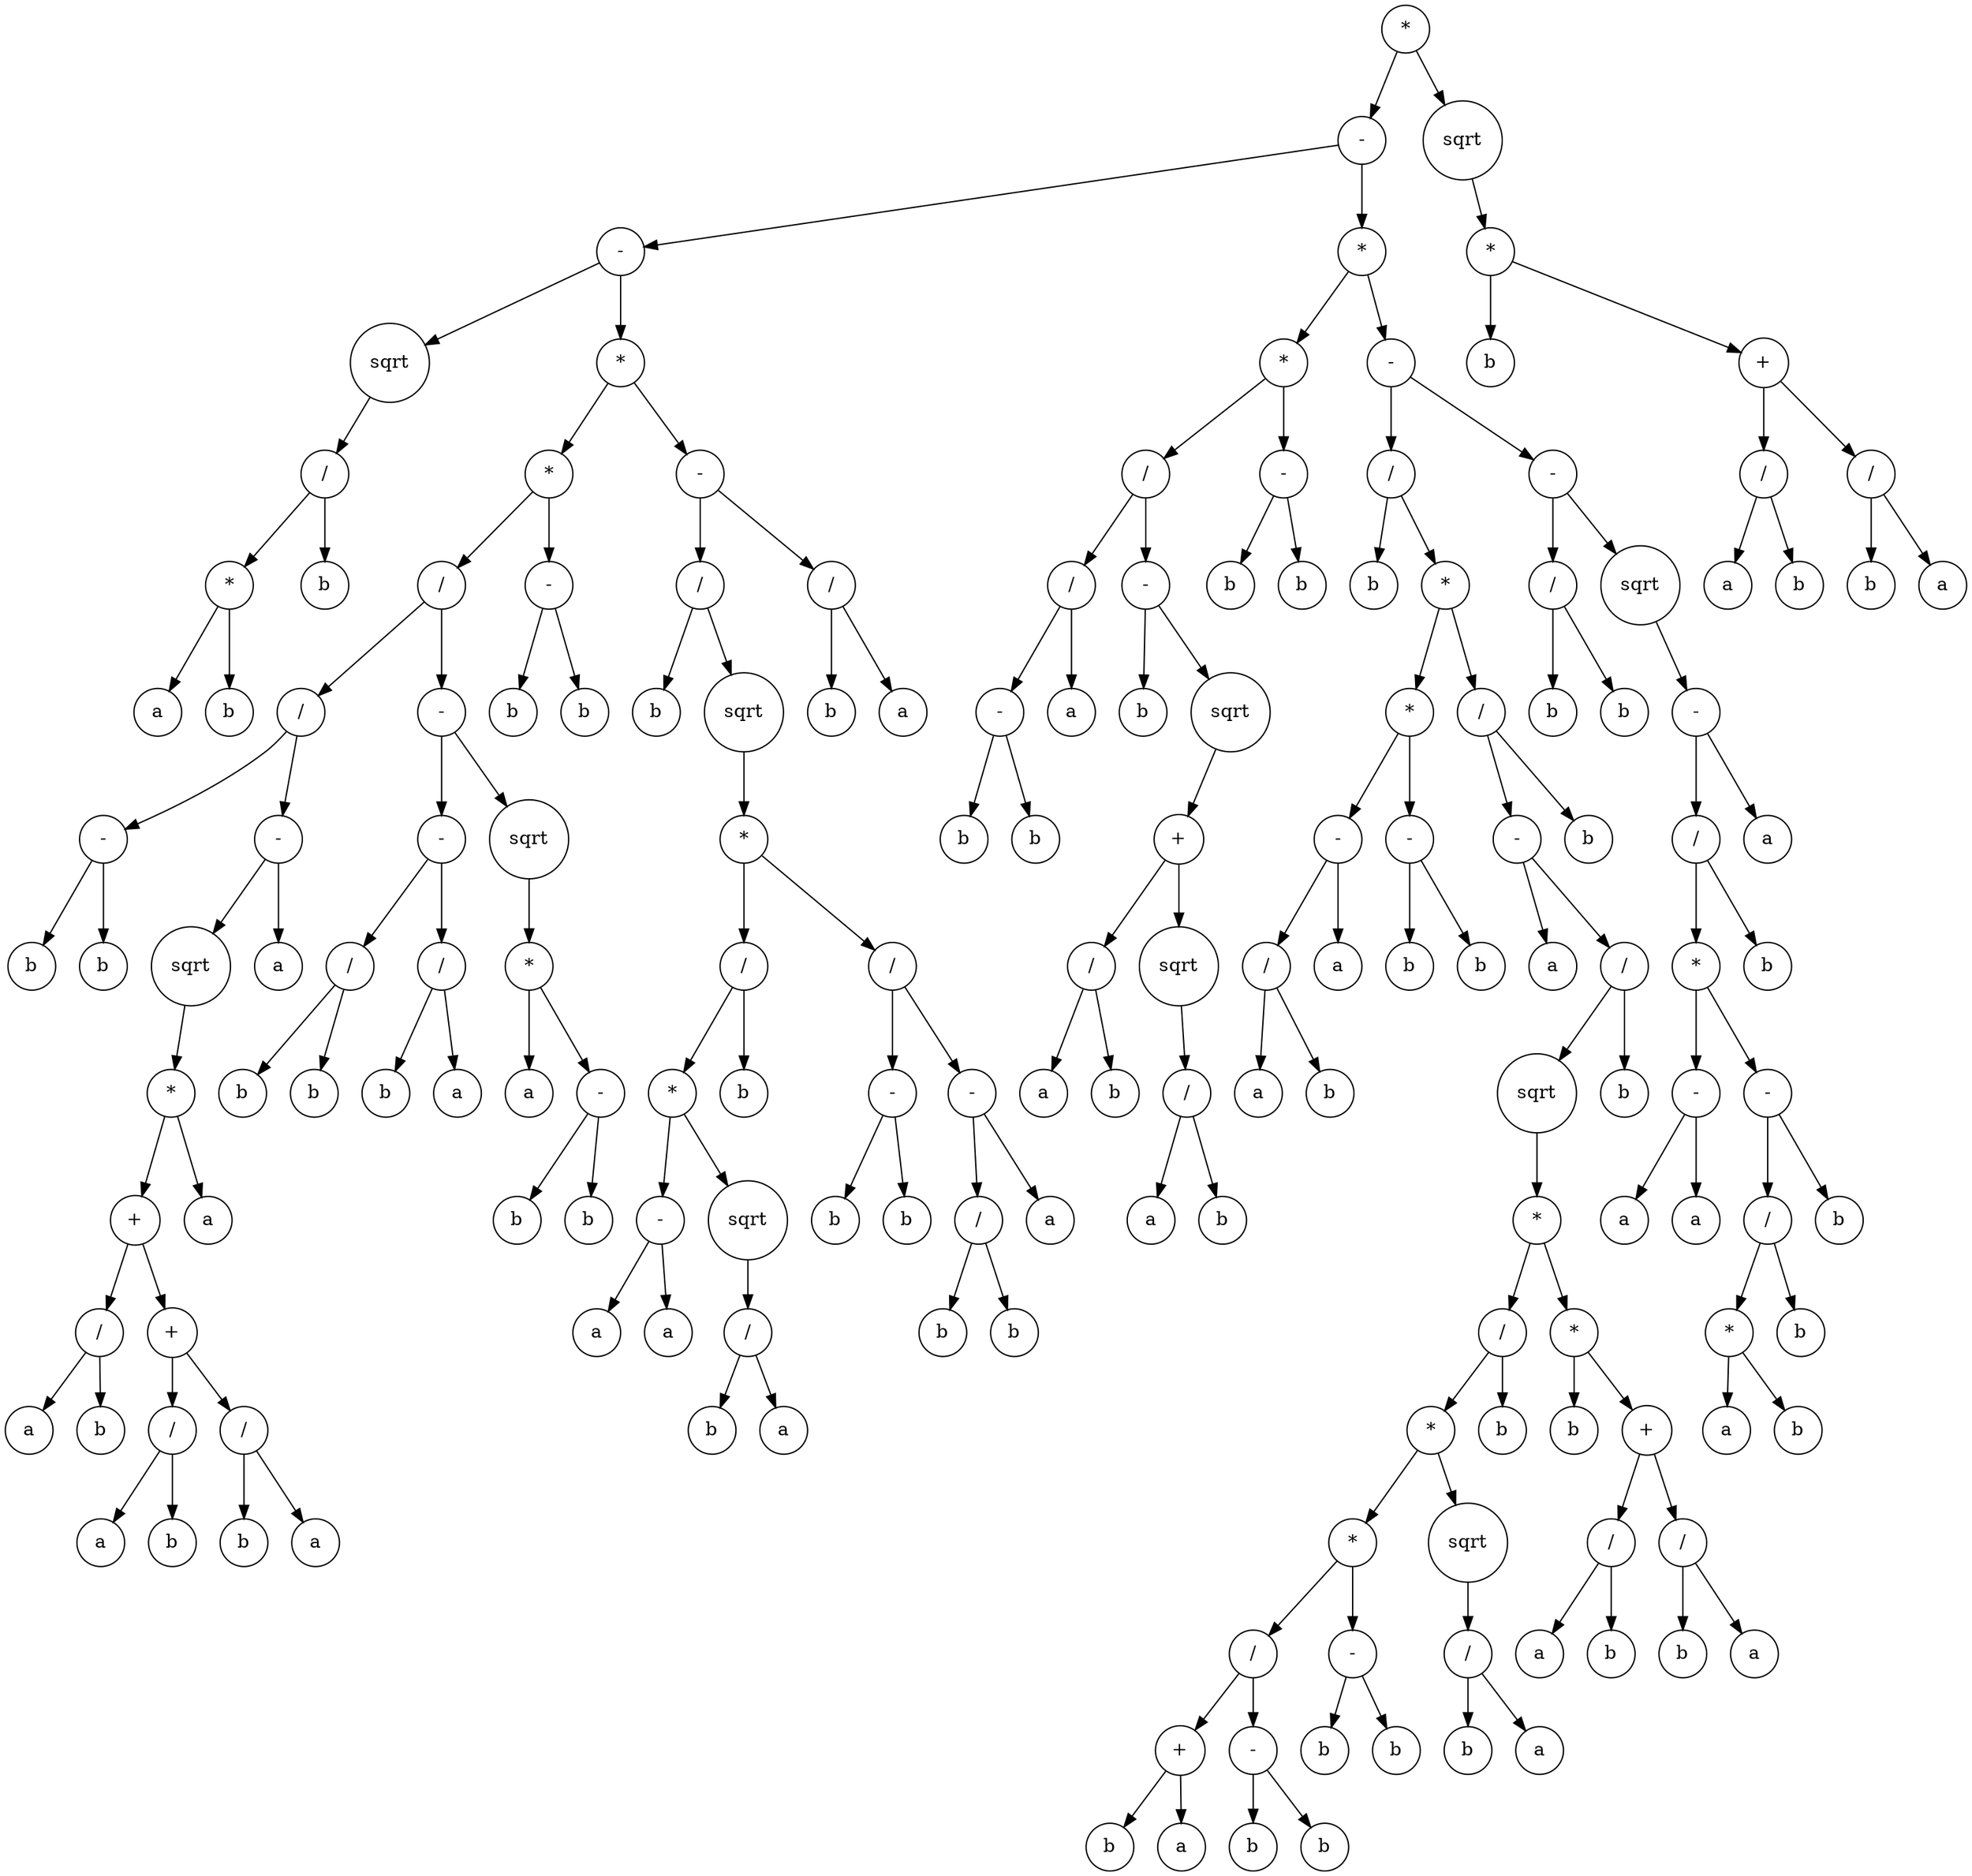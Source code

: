 digraph g {
graph [ordering=out];
node [shape=circle];
n[label = "*"];
n0[label = "-"];
n00[label = "-"];
n000[label = "sqrt"];
n0000[label = "/"];
n00000[label = "*"];
n000000[label = "a"];
n00000 -> n000000;
n000001[label = "b"];
n00000 -> n000001;
n0000 -> n00000;
n00001[label = "b"];
n0000 -> n00001;
n000 -> n0000;
n00 -> n000;
n001[label = "*"];
n0010[label = "*"];
n00100[label = "/"];
n001000[label = "/"];
n0010000[label = "-"];
n00100000[label = "b"];
n0010000 -> n00100000;
n00100001[label = "b"];
n0010000 -> n00100001;
n001000 -> n0010000;
n0010001[label = "-"];
n00100010[label = "sqrt"];
n001000100[label = "*"];
n0010001000[label = "+"];
n00100010000[label = "/"];
n001000100000[label = "a"];
n00100010000 -> n001000100000;
n001000100001[label = "b"];
n00100010000 -> n001000100001;
n0010001000 -> n00100010000;
n00100010001[label = "+"];
n001000100010[label = "/"];
n0010001000100[label = "a"];
n001000100010 -> n0010001000100;
n0010001000101[label = "b"];
n001000100010 -> n0010001000101;
n00100010001 -> n001000100010;
n001000100011[label = "/"];
n0010001000110[label = "b"];
n001000100011 -> n0010001000110;
n0010001000111[label = "a"];
n001000100011 -> n0010001000111;
n00100010001 -> n001000100011;
n0010001000 -> n00100010001;
n001000100 -> n0010001000;
n0010001001[label = "a"];
n001000100 -> n0010001001;
n00100010 -> n001000100;
n0010001 -> n00100010;
n00100011[label = "a"];
n0010001 -> n00100011;
n001000 -> n0010001;
n00100 -> n001000;
n001001[label = "-"];
n0010010[label = "-"];
n00100100[label = "/"];
n001001000[label = "b"];
n00100100 -> n001001000;
n001001001[label = "b"];
n00100100 -> n001001001;
n0010010 -> n00100100;
n00100101[label = "/"];
n001001010[label = "b"];
n00100101 -> n001001010;
n001001011[label = "a"];
n00100101 -> n001001011;
n0010010 -> n00100101;
n001001 -> n0010010;
n0010011[label = "sqrt"];
n00100110[label = "*"];
n001001100[label = "a"];
n00100110 -> n001001100;
n001001101[label = "-"];
n0010011010[label = "b"];
n001001101 -> n0010011010;
n0010011011[label = "b"];
n001001101 -> n0010011011;
n00100110 -> n001001101;
n0010011 -> n00100110;
n001001 -> n0010011;
n00100 -> n001001;
n0010 -> n00100;
n00101[label = "-"];
n001010[label = "b"];
n00101 -> n001010;
n001011[label = "b"];
n00101 -> n001011;
n0010 -> n00101;
n001 -> n0010;
n0011[label = "-"];
n00110[label = "/"];
n001100[label = "b"];
n00110 -> n001100;
n001101[label = "sqrt"];
n0011010[label = "*"];
n00110100[label = "/"];
n001101000[label = "*"];
n0011010000[label = "-"];
n00110100000[label = "a"];
n0011010000 -> n00110100000;
n00110100001[label = "a"];
n0011010000 -> n00110100001;
n001101000 -> n0011010000;
n0011010001[label = "sqrt"];
n00110100010[label = "/"];
n001101000100[label = "b"];
n00110100010 -> n001101000100;
n001101000101[label = "a"];
n00110100010 -> n001101000101;
n0011010001 -> n00110100010;
n001101000 -> n0011010001;
n00110100 -> n001101000;
n001101001[label = "b"];
n00110100 -> n001101001;
n0011010 -> n00110100;
n00110101[label = "/"];
n001101010[label = "-"];
n0011010100[label = "b"];
n001101010 -> n0011010100;
n0011010101[label = "b"];
n001101010 -> n0011010101;
n00110101 -> n001101010;
n001101011[label = "-"];
n0011010110[label = "/"];
n00110101100[label = "b"];
n0011010110 -> n00110101100;
n00110101101[label = "b"];
n0011010110 -> n00110101101;
n001101011 -> n0011010110;
n0011010111[label = "a"];
n001101011 -> n0011010111;
n00110101 -> n001101011;
n0011010 -> n00110101;
n001101 -> n0011010;
n00110 -> n001101;
n0011 -> n00110;
n00111[label = "/"];
n001110[label = "b"];
n00111 -> n001110;
n001111[label = "a"];
n00111 -> n001111;
n0011 -> n00111;
n001 -> n0011;
n00 -> n001;
n0 -> n00;
n01[label = "*"];
n010[label = "*"];
n0100[label = "/"];
n01000[label = "/"];
n010000[label = "-"];
n0100000[label = "b"];
n010000 -> n0100000;
n0100001[label = "b"];
n010000 -> n0100001;
n01000 -> n010000;
n010001[label = "a"];
n01000 -> n010001;
n0100 -> n01000;
n01001[label = "-"];
n010010[label = "b"];
n01001 -> n010010;
n010011[label = "sqrt"];
n0100110[label = "+"];
n01001100[label = "/"];
n010011000[label = "a"];
n01001100 -> n010011000;
n010011001[label = "b"];
n01001100 -> n010011001;
n0100110 -> n01001100;
n01001101[label = "sqrt"];
n010011010[label = "/"];
n0100110100[label = "a"];
n010011010 -> n0100110100;
n0100110101[label = "b"];
n010011010 -> n0100110101;
n01001101 -> n010011010;
n0100110 -> n01001101;
n010011 -> n0100110;
n01001 -> n010011;
n0100 -> n01001;
n010 -> n0100;
n0101[label = "-"];
n01010[label = "b"];
n0101 -> n01010;
n01011[label = "b"];
n0101 -> n01011;
n010 -> n0101;
n01 -> n010;
n011[label = "-"];
n0110[label = "/"];
n01100[label = "b"];
n0110 -> n01100;
n01101[label = "*"];
n011010[label = "*"];
n0110100[label = "-"];
n01101000[label = "/"];
n011010000[label = "a"];
n01101000 -> n011010000;
n011010001[label = "b"];
n01101000 -> n011010001;
n0110100 -> n01101000;
n01101001[label = "a"];
n0110100 -> n01101001;
n011010 -> n0110100;
n0110101[label = "-"];
n01101010[label = "b"];
n0110101 -> n01101010;
n01101011[label = "b"];
n0110101 -> n01101011;
n011010 -> n0110101;
n01101 -> n011010;
n011011[label = "/"];
n0110110[label = "-"];
n01101100[label = "a"];
n0110110 -> n01101100;
n01101101[label = "/"];
n011011010[label = "sqrt"];
n0110110100[label = "*"];
n01101101000[label = "/"];
n011011010000[label = "*"];
n0110110100000[label = "*"];
n01101101000000[label = "/"];
n011011010000000[label = "+"];
n0110110100000000[label = "b"];
n011011010000000 -> n0110110100000000;
n0110110100000001[label = "a"];
n011011010000000 -> n0110110100000001;
n01101101000000 -> n011011010000000;
n011011010000001[label = "-"];
n0110110100000010[label = "b"];
n011011010000001 -> n0110110100000010;
n0110110100000011[label = "b"];
n011011010000001 -> n0110110100000011;
n01101101000000 -> n011011010000001;
n0110110100000 -> n01101101000000;
n01101101000001[label = "-"];
n011011010000010[label = "b"];
n01101101000001 -> n011011010000010;
n011011010000011[label = "b"];
n01101101000001 -> n011011010000011;
n0110110100000 -> n01101101000001;
n011011010000 -> n0110110100000;
n0110110100001[label = "sqrt"];
n01101101000010[label = "/"];
n011011010000100[label = "b"];
n01101101000010 -> n011011010000100;
n011011010000101[label = "a"];
n01101101000010 -> n011011010000101;
n0110110100001 -> n01101101000010;
n011011010000 -> n0110110100001;
n01101101000 -> n011011010000;
n011011010001[label = "b"];
n01101101000 -> n011011010001;
n0110110100 -> n01101101000;
n01101101001[label = "*"];
n011011010010[label = "b"];
n01101101001 -> n011011010010;
n011011010011[label = "+"];
n0110110100110[label = "/"];
n01101101001100[label = "a"];
n0110110100110 -> n01101101001100;
n01101101001101[label = "b"];
n0110110100110 -> n01101101001101;
n011011010011 -> n0110110100110;
n0110110100111[label = "/"];
n01101101001110[label = "b"];
n0110110100111 -> n01101101001110;
n01101101001111[label = "a"];
n0110110100111 -> n01101101001111;
n011011010011 -> n0110110100111;
n01101101001 -> n011011010011;
n0110110100 -> n01101101001;
n011011010 -> n0110110100;
n01101101 -> n011011010;
n011011011[label = "b"];
n01101101 -> n011011011;
n0110110 -> n01101101;
n011011 -> n0110110;
n0110111[label = "b"];
n011011 -> n0110111;
n01101 -> n011011;
n0110 -> n01101;
n011 -> n0110;
n0111[label = "-"];
n01110[label = "/"];
n011100[label = "b"];
n01110 -> n011100;
n011101[label = "b"];
n01110 -> n011101;
n0111 -> n01110;
n01111[label = "sqrt"];
n011110[label = "-"];
n0111100[label = "/"];
n01111000[label = "*"];
n011110000[label = "-"];
n0111100000[label = "a"];
n011110000 -> n0111100000;
n0111100001[label = "a"];
n011110000 -> n0111100001;
n01111000 -> n011110000;
n011110001[label = "-"];
n0111100010[label = "/"];
n01111000100[label = "*"];
n011110001000[label = "a"];
n01111000100 -> n011110001000;
n011110001001[label = "b"];
n01111000100 -> n011110001001;
n0111100010 -> n01111000100;
n01111000101[label = "b"];
n0111100010 -> n01111000101;
n011110001 -> n0111100010;
n0111100011[label = "b"];
n011110001 -> n0111100011;
n01111000 -> n011110001;
n0111100 -> n01111000;
n01111001[label = "b"];
n0111100 -> n01111001;
n011110 -> n0111100;
n0111101[label = "a"];
n011110 -> n0111101;
n01111 -> n011110;
n0111 -> n01111;
n011 -> n0111;
n01 -> n011;
n0 -> n01;
n -> n0;
n1[label = "sqrt"];
n10[label = "*"];
n100[label = "b"];
n10 -> n100;
n101[label = "+"];
n1010[label = "/"];
n10100[label = "a"];
n1010 -> n10100;
n10101[label = "b"];
n1010 -> n10101;
n101 -> n1010;
n1011[label = "/"];
n10110[label = "b"];
n1011 -> n10110;
n10111[label = "a"];
n1011 -> n10111;
n101 -> n1011;
n10 -> n101;
n1 -> n10;
n -> n1;
}
